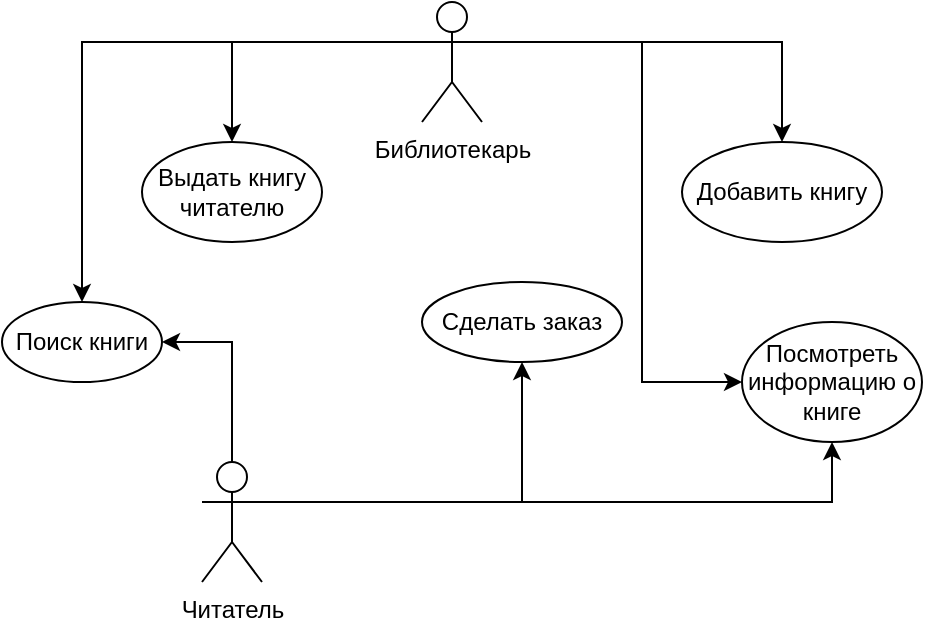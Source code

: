 <mxfile version="20.5.3" type="github">
  <diagram id="NzK_nbc81mDynmnTwXdC" name="Страница 1">
    <mxGraphModel dx="569" dy="417" grid="1" gridSize="10" guides="1" tooltips="1" connect="1" arrows="1" fold="1" page="1" pageScale="1" pageWidth="827" pageHeight="1169" math="0" shadow="0">
      <root>
        <mxCell id="0" />
        <mxCell id="1" parent="0" />
        <mxCell id="yt_BXWz7SB9tolqMl9cl-17" style="edgeStyle=orthogonalEdgeStyle;rounded=0;orthogonalLoop=1;jettySize=auto;html=1;entryX=1;entryY=0.5;entryDx=0;entryDy=0;exitX=0.5;exitY=0;exitDx=0;exitDy=0;exitPerimeter=0;" edge="1" parent="1" source="yt_BXWz7SB9tolqMl9cl-4" target="yt_BXWz7SB9tolqMl9cl-12">
          <mxGeometry relative="1" as="geometry" />
        </mxCell>
        <mxCell id="yt_BXWz7SB9tolqMl9cl-19" style="edgeStyle=orthogonalEdgeStyle;rounded=0;orthogonalLoop=1;jettySize=auto;html=1;exitX=1;exitY=0.333;exitDx=0;exitDy=0;exitPerimeter=0;entryX=0.5;entryY=1;entryDx=0;entryDy=0;" edge="1" parent="1" source="yt_BXWz7SB9tolqMl9cl-4" target="yt_BXWz7SB9tolqMl9cl-18">
          <mxGeometry relative="1" as="geometry" />
        </mxCell>
        <mxCell id="yt_BXWz7SB9tolqMl9cl-25" style="edgeStyle=orthogonalEdgeStyle;rounded=0;orthogonalLoop=1;jettySize=auto;html=1;exitX=1;exitY=0.333;exitDx=0;exitDy=0;exitPerimeter=0;entryX=0.5;entryY=1;entryDx=0;entryDy=0;" edge="1" parent="1" source="yt_BXWz7SB9tolqMl9cl-4" target="yt_BXWz7SB9tolqMl9cl-22">
          <mxGeometry relative="1" as="geometry" />
        </mxCell>
        <mxCell id="yt_BXWz7SB9tolqMl9cl-4" value="Читатель&lt;br&gt;" style="shape=umlActor;verticalLabelPosition=bottom;verticalAlign=top;html=1;outlineConnect=0;" vertex="1" parent="1">
          <mxGeometry x="160" y="310" width="30" height="60" as="geometry" />
        </mxCell>
        <mxCell id="yt_BXWz7SB9tolqMl9cl-14" style="edgeStyle=orthogonalEdgeStyle;rounded=0;orthogonalLoop=1;jettySize=auto;html=1;exitX=0;exitY=0.333;exitDx=0;exitDy=0;exitPerimeter=0;entryX=0.5;entryY=0;entryDx=0;entryDy=0;" edge="1" parent="1" source="yt_BXWz7SB9tolqMl9cl-6" target="yt_BXWz7SB9tolqMl9cl-12">
          <mxGeometry relative="1" as="geometry">
            <Array as="points">
              <mxPoint x="100" y="100" />
            </Array>
          </mxGeometry>
        </mxCell>
        <mxCell id="yt_BXWz7SB9tolqMl9cl-21" style="edgeStyle=orthogonalEdgeStyle;rounded=0;orthogonalLoop=1;jettySize=auto;html=1;exitX=1;exitY=0.333;exitDx=0;exitDy=0;exitPerimeter=0;" edge="1" parent="1" source="yt_BXWz7SB9tolqMl9cl-6" target="yt_BXWz7SB9tolqMl9cl-20">
          <mxGeometry relative="1" as="geometry" />
        </mxCell>
        <mxCell id="yt_BXWz7SB9tolqMl9cl-24" style="edgeStyle=orthogonalEdgeStyle;rounded=0;orthogonalLoop=1;jettySize=auto;html=1;entryX=0;entryY=0.5;entryDx=0;entryDy=0;" edge="1" parent="1" source="yt_BXWz7SB9tolqMl9cl-6" target="yt_BXWz7SB9tolqMl9cl-22">
          <mxGeometry relative="1" as="geometry">
            <mxPoint x="390" y="230" as="targetPoint" />
            <Array as="points">
              <mxPoint x="380" y="100" />
              <mxPoint x="380" y="270" />
            </Array>
          </mxGeometry>
        </mxCell>
        <mxCell id="yt_BXWz7SB9tolqMl9cl-27" style="edgeStyle=orthogonalEdgeStyle;rounded=0;orthogonalLoop=1;jettySize=auto;html=1;entryX=0.5;entryY=0;entryDx=0;entryDy=0;" edge="1" parent="1" source="yt_BXWz7SB9tolqMl9cl-6" target="yt_BXWz7SB9tolqMl9cl-26">
          <mxGeometry relative="1" as="geometry">
            <Array as="points">
              <mxPoint x="175" y="100" />
            </Array>
          </mxGeometry>
        </mxCell>
        <mxCell id="yt_BXWz7SB9tolqMl9cl-6" value="Библиотекарь" style="shape=umlActor;verticalLabelPosition=bottom;verticalAlign=top;html=1;outlineConnect=0;" vertex="1" parent="1">
          <mxGeometry x="270" y="80" width="30" height="60" as="geometry" />
        </mxCell>
        <mxCell id="yt_BXWz7SB9tolqMl9cl-12" value="Поиск книги" style="ellipse;whiteSpace=wrap;html=1;" vertex="1" parent="1">
          <mxGeometry x="60" y="230" width="80" height="40" as="geometry" />
        </mxCell>
        <mxCell id="yt_BXWz7SB9tolqMl9cl-18" value="Сделать заказ" style="ellipse;whiteSpace=wrap;html=1;" vertex="1" parent="1">
          <mxGeometry x="270" y="220" width="100" height="40" as="geometry" />
        </mxCell>
        <mxCell id="yt_BXWz7SB9tolqMl9cl-20" value="Добавить книгу" style="ellipse;whiteSpace=wrap;html=1;" vertex="1" parent="1">
          <mxGeometry x="400" y="150" width="100" height="50" as="geometry" />
        </mxCell>
        <mxCell id="yt_BXWz7SB9tolqMl9cl-22" value="Посмотреть информацию о книге" style="ellipse;whiteSpace=wrap;html=1;" vertex="1" parent="1">
          <mxGeometry x="430" y="240" width="90" height="60" as="geometry" />
        </mxCell>
        <mxCell id="yt_BXWz7SB9tolqMl9cl-26" value="Выдать книгу читателю" style="ellipse;whiteSpace=wrap;html=1;" vertex="1" parent="1">
          <mxGeometry x="130" y="150" width="90" height="50" as="geometry" />
        </mxCell>
      </root>
    </mxGraphModel>
  </diagram>
</mxfile>
